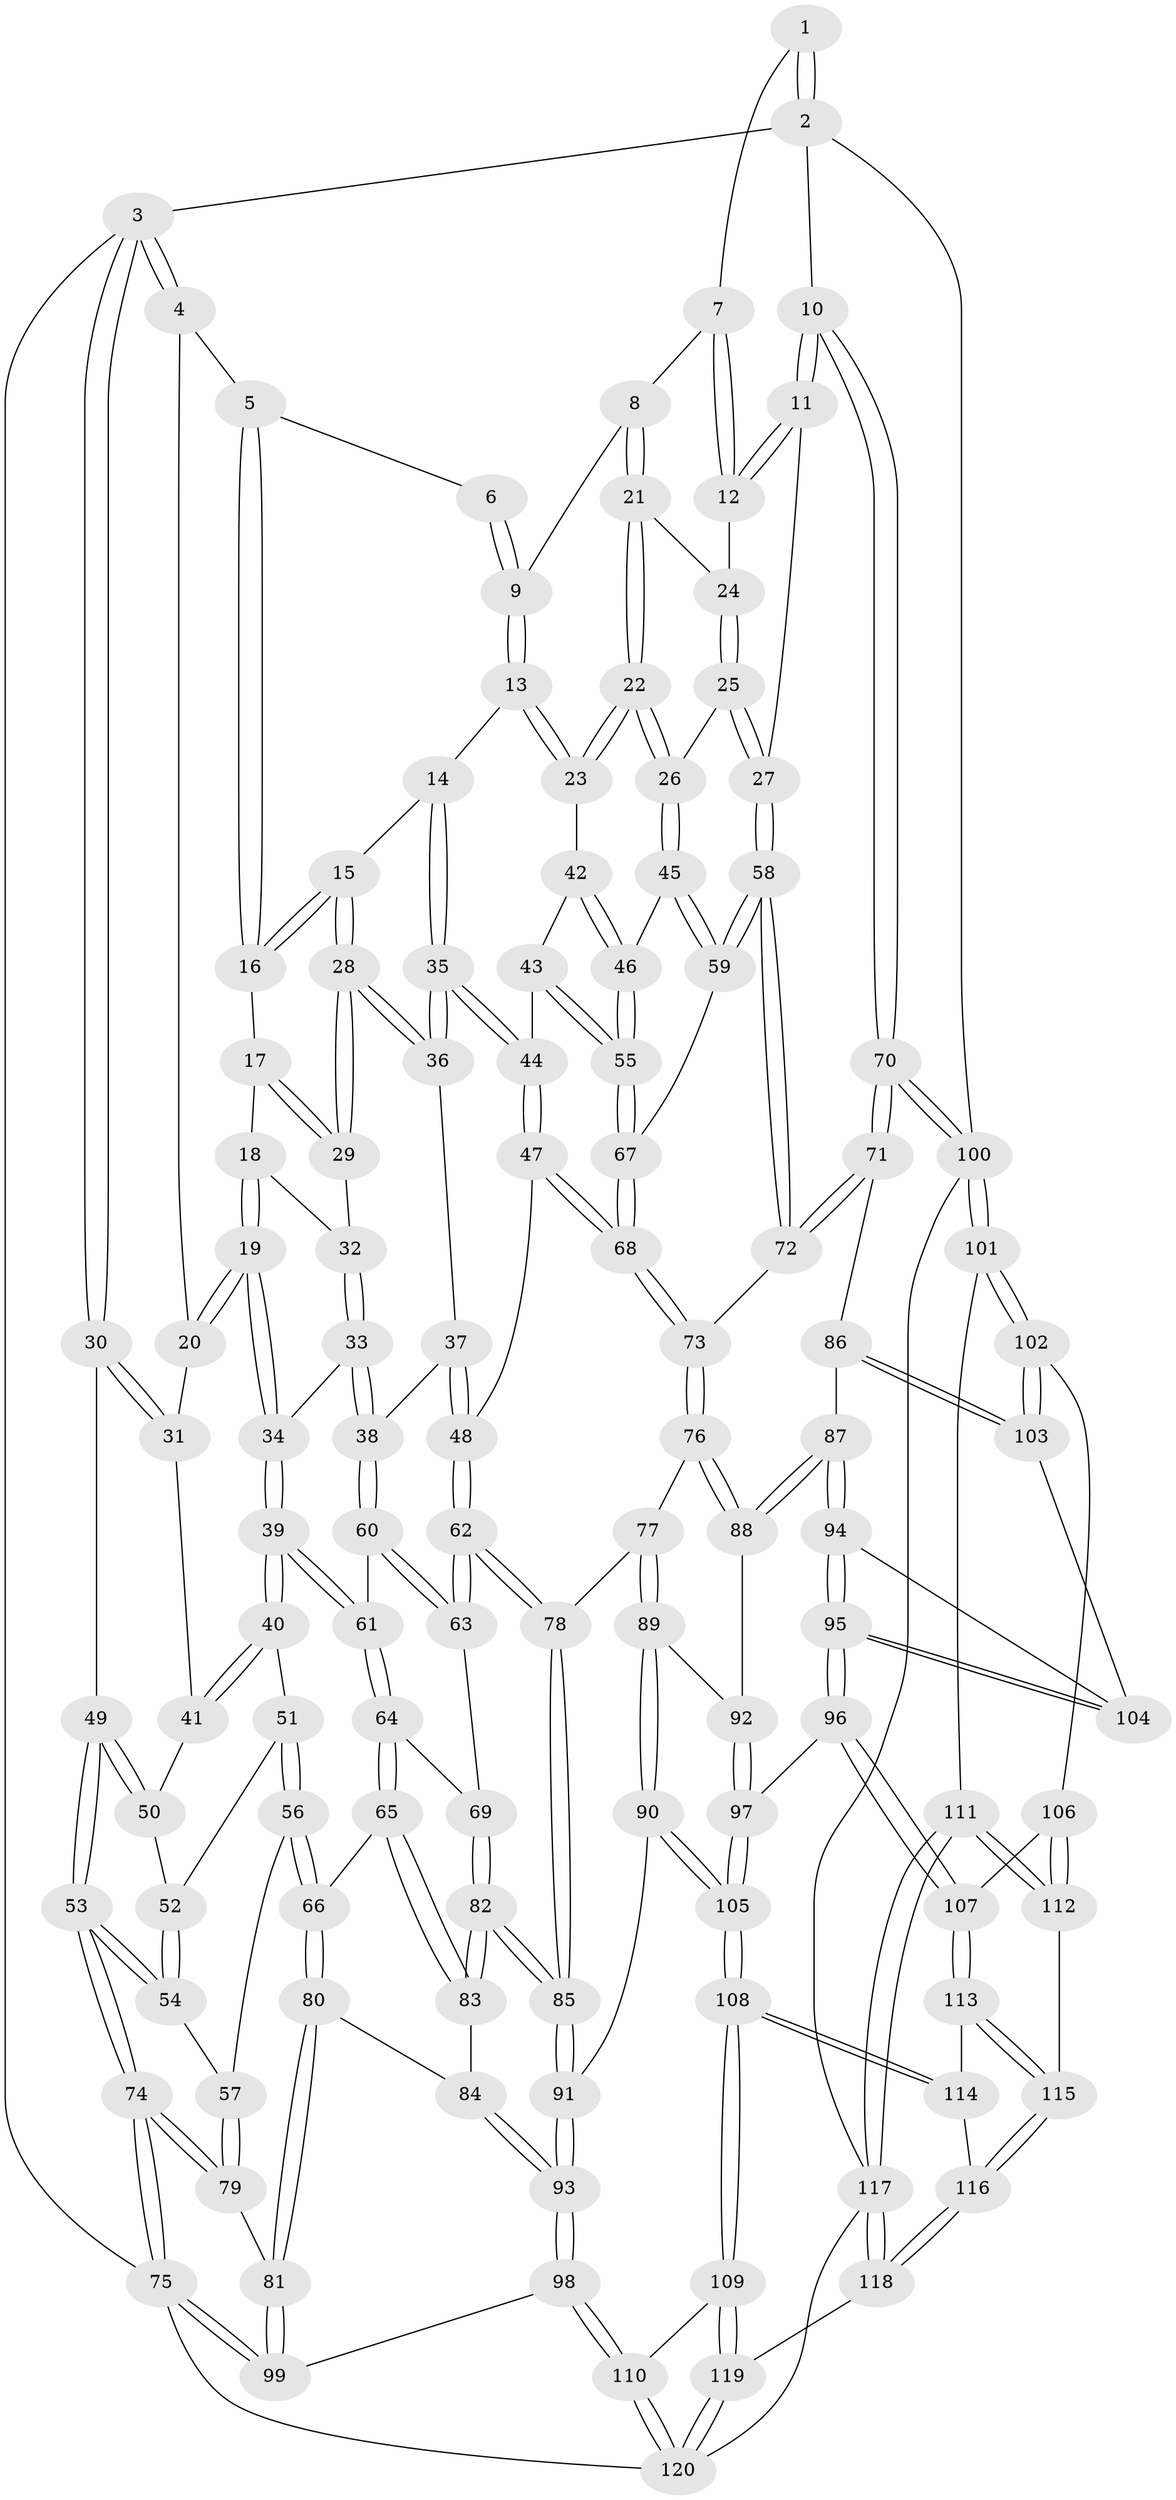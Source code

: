 // coarse degree distribution, {3: 0.1388888888888889, 5: 0.4305555555555556, 6: 0.09722222222222222, 2: 0.013888888888888888, 4: 0.2638888888888889, 7: 0.041666666666666664, 10: 0.013888888888888888}
// Generated by graph-tools (version 1.1) at 2025/04/03/04/25 22:04:36]
// undirected, 120 vertices, 296 edges
graph export_dot {
graph [start="1"]
  node [color=gray90,style=filled];
  1 [pos="+0.9770380505854396+0"];
  2 [pos="+1+0"];
  3 [pos="+0+0"];
  4 [pos="+0.2951452825529968+0"];
  5 [pos="+0.48099402333940694+0"];
  6 [pos="+0.6470967187684298+0"];
  7 [pos="+0.8991806438916261+0"];
  8 [pos="+0.7678644995604978+0.06434035870710914"];
  9 [pos="+0.7417046356003745+0.055399768831941074"];
  10 [pos="+1+0.2562005688389533"];
  11 [pos="+0.9955102436772933+0.22378450564722702"];
  12 [pos="+0.8892176197551007+0.06672070154166722"];
  13 [pos="+0.6703109029362786+0.12818462924903118"];
  14 [pos="+0.6157221503710177+0.10701652217435395"];
  15 [pos="+0.5691692851854789+0.061053692473016716"];
  16 [pos="+0.5080807725015156+0"];
  17 [pos="+0.43558812558949783+0.11796404434027168"];
  18 [pos="+0.39389214297299896+0.14329096642726288"];
  19 [pos="+0.3366866529148091+0.16089339949892137"];
  20 [pos="+0.2436500197319894+0"];
  21 [pos="+0.7864940968825347+0.079746939219192"];
  22 [pos="+0.7646911489838845+0.20893009780514796"];
  23 [pos="+0.6718911784095922+0.13088611358593652"];
  24 [pos="+0.8293675867673265+0.08615648539080067"];
  25 [pos="+0.8187513327025108+0.21337133678758954"];
  26 [pos="+0.7651036094010126+0.20955265543967605"];
  27 [pos="+0.9150210255406678+0.24445868792768125"];
  28 [pos="+0.5007356636940798+0.17389851326877392"];
  29 [pos="+0.473965784534706+0.16258973955937323"];
  30 [pos="+0+0.04080090872764931"];
  31 [pos="+0.1776829304813828+0.08174353066584356"];
  32 [pos="+0.4398139722632774+0.17836139354260064"];
  33 [pos="+0.41129189750962836+0.2428463560182311"];
  34 [pos="+0.3368075454138206+0.17453190581913253"];
  35 [pos="+0.5654808419879499+0.24180918749509583"];
  36 [pos="+0.5036621568801507+0.18855471193691803"];
  37 [pos="+0.48413108136575045+0.20582575208052106"];
  38 [pos="+0.4141935868652652+0.2471765048949788"];
  39 [pos="+0.27028192735735174+0.25765257205801384"];
  40 [pos="+0.2532894750369088+0.24932882132300466"];
  41 [pos="+0.15419838924673426+0.14701967826541962"];
  42 [pos="+0.644843356937878+0.21034466079264236"];
  43 [pos="+0.6117163275222476+0.2461018846087217"];
  44 [pos="+0.5672310713905249+0.24671689263196864"];
  45 [pos="+0.7315961763922313+0.25748558629590607"];
  46 [pos="+0.7272465336341699+0.2598433932818255"];
  47 [pos="+0.5374379527282018+0.31583261984305266"];
  48 [pos="+0.4949599458745102+0.3391162095956596"];
  49 [pos="+0+0.05258445494725353"];
  50 [pos="+0.12545648611815555+0.1744622273981935"];
  51 [pos="+0.17832840933046168+0.27094378267155905"];
  52 [pos="+0.12415614111519305+0.17824371227800676"];
  53 [pos="+0+0.21971968164554287"];
  54 [pos="+0.07498416332892394+0.25963021904924444"];
  55 [pos="+0.6852255048970911+0.2924697442606357"];
  56 [pos="+0.12987630952724133+0.3584986267836539"];
  57 [pos="+0.10967125478426229+0.35204006086064377"];
  58 [pos="+0.8201946656821077+0.38362206477096983"];
  59 [pos="+0.7836722110545589+0.3468080352668192"];
  60 [pos="+0.41455831772768603+0.24989281849101394"];
  61 [pos="+0.2763656906878183+0.2886238503862138"];
  62 [pos="+0.44871603023004364+0.3688670323603148"];
  63 [pos="+0.445595542955653+0.36738463495215223"];
  64 [pos="+0.28269377992047534+0.3596347704280651"];
  65 [pos="+0.2510157930763041+0.3829255890161596"];
  66 [pos="+0.13708113098181748+0.36323811703334186"];
  67 [pos="+0.6716438113970576+0.3378188568821853"];
  68 [pos="+0.6546869447146627+0.3699347913080782"];
  69 [pos="+0.3717306536271762+0.3735998112843877"];
  70 [pos="+1+0.35273888519058305"];
  71 [pos="+0.835045165637529+0.4792536739982524"];
  72 [pos="+0.8157453149671219+0.41895646353815225"];
  73 [pos="+0.6576704196953738+0.3824901853884461"];
  74 [pos="+0+0.43540052457892636"];
  75 [pos="+0+0.7231692724639299"];
  76 [pos="+0.6242658709540174+0.47918416410408365"];
  77 [pos="+0.4921941423196558+0.4489464939621166"];
  78 [pos="+0.4707431357856734+0.4254375340602562"];
  79 [pos="+0.0097552178715252+0.4067311107677794"];
  80 [pos="+0.12690211683123312+0.5232490739027428"];
  81 [pos="+0.1204154500473329+0.526539628595804"];
  82 [pos="+0.31945259779562735+0.5751111027132199"];
  83 [pos="+0.24542926941279133+0.48838073614170546"];
  84 [pos="+0.1414006185148437+0.523471258818593"];
  85 [pos="+0.32301029415747134+0.5816704122806654"];
  86 [pos="+0.8318148561466474+0.49047590100175065"];
  87 [pos="+0.6786155770164766+0.5294498372839541"];
  88 [pos="+0.6330089683016588+0.49468513188919966"];
  89 [pos="+0.48196163535118564+0.5960077235197848"];
  90 [pos="+0.4507949532465626+0.6572363715176475"];
  91 [pos="+0.3305835702272472+0.6313898963518394"];
  92 [pos="+0.5741198918102637+0.5611407171647024"];
  93 [pos="+0.271908629199624+0.6807773002582059"];
  94 [pos="+0.678019234015282+0.562944477864818"];
  95 [pos="+0.6596281524694592+0.6825950550148244"];
  96 [pos="+0.6479816682904077+0.705300418851088"];
  97 [pos="+0.6224466918636072+0.7035104371852626"];
  98 [pos="+0.1577559767699249+0.8209879210764833"];
  99 [pos="+0+0.7371426549325844"];
  100 [pos="+1+0.7589374308441497"];
  101 [pos="+1+0.7584056673511181"];
  102 [pos="+0.9199098584404004+0.6563266889710436"];
  103 [pos="+0.877933863657582+0.6082045815731382"];
  104 [pos="+0.7954506714463687+0.6252159997931119"];
  105 [pos="+0.5001404023947378+0.7138344012613299"];
  106 [pos="+0.8213573362105631+0.7346667202775894"];
  107 [pos="+0.6642861798839146+0.7265075765850976"];
  108 [pos="+0.46008501325761175+0.8820721003182472"];
  109 [pos="+0.4486732812274231+0.899859787770551"];
  110 [pos="+0.16995210186779872+0.840798978030547"];
  111 [pos="+0.9038253053499858+0.8976645445129598"];
  112 [pos="+0.8126757692119109+0.8410717299889983"];
  113 [pos="+0.6726842997185648+0.7851158191183538"];
  114 [pos="+0.5496732222993197+0.8684990082830797"];
  115 [pos="+0.7093619168575138+0.8712484039655096"];
  116 [pos="+0.6999407440728512+0.9024970762625529"];
  117 [pos="+0.7362423759894761+1"];
  118 [pos="+0.6972917147905026+1"];
  119 [pos="+0.5241437749872916+1"];
  120 [pos="+0.16771793250977513+1"];
  1 -- 2;
  1 -- 2;
  1 -- 7;
  2 -- 3;
  2 -- 10;
  2 -- 100;
  3 -- 4;
  3 -- 4;
  3 -- 30;
  3 -- 30;
  3 -- 75;
  4 -- 5;
  4 -- 20;
  5 -- 6;
  5 -- 16;
  5 -- 16;
  6 -- 9;
  6 -- 9;
  7 -- 8;
  7 -- 12;
  7 -- 12;
  8 -- 9;
  8 -- 21;
  8 -- 21;
  9 -- 13;
  9 -- 13;
  10 -- 11;
  10 -- 11;
  10 -- 70;
  10 -- 70;
  11 -- 12;
  11 -- 12;
  11 -- 27;
  12 -- 24;
  13 -- 14;
  13 -- 23;
  13 -- 23;
  14 -- 15;
  14 -- 35;
  14 -- 35;
  15 -- 16;
  15 -- 16;
  15 -- 28;
  15 -- 28;
  16 -- 17;
  17 -- 18;
  17 -- 29;
  17 -- 29;
  18 -- 19;
  18 -- 19;
  18 -- 32;
  19 -- 20;
  19 -- 20;
  19 -- 34;
  19 -- 34;
  20 -- 31;
  21 -- 22;
  21 -- 22;
  21 -- 24;
  22 -- 23;
  22 -- 23;
  22 -- 26;
  22 -- 26;
  23 -- 42;
  24 -- 25;
  24 -- 25;
  25 -- 26;
  25 -- 27;
  25 -- 27;
  26 -- 45;
  26 -- 45;
  27 -- 58;
  27 -- 58;
  28 -- 29;
  28 -- 29;
  28 -- 36;
  28 -- 36;
  29 -- 32;
  30 -- 31;
  30 -- 31;
  30 -- 49;
  31 -- 41;
  32 -- 33;
  32 -- 33;
  33 -- 34;
  33 -- 38;
  33 -- 38;
  34 -- 39;
  34 -- 39;
  35 -- 36;
  35 -- 36;
  35 -- 44;
  35 -- 44;
  36 -- 37;
  37 -- 38;
  37 -- 48;
  37 -- 48;
  38 -- 60;
  38 -- 60;
  39 -- 40;
  39 -- 40;
  39 -- 61;
  39 -- 61;
  40 -- 41;
  40 -- 41;
  40 -- 51;
  41 -- 50;
  42 -- 43;
  42 -- 46;
  42 -- 46;
  43 -- 44;
  43 -- 55;
  43 -- 55;
  44 -- 47;
  44 -- 47;
  45 -- 46;
  45 -- 59;
  45 -- 59;
  46 -- 55;
  46 -- 55;
  47 -- 48;
  47 -- 68;
  47 -- 68;
  48 -- 62;
  48 -- 62;
  49 -- 50;
  49 -- 50;
  49 -- 53;
  49 -- 53;
  50 -- 52;
  51 -- 52;
  51 -- 56;
  51 -- 56;
  52 -- 54;
  52 -- 54;
  53 -- 54;
  53 -- 54;
  53 -- 74;
  53 -- 74;
  54 -- 57;
  55 -- 67;
  55 -- 67;
  56 -- 57;
  56 -- 66;
  56 -- 66;
  57 -- 79;
  57 -- 79;
  58 -- 59;
  58 -- 59;
  58 -- 72;
  58 -- 72;
  59 -- 67;
  60 -- 61;
  60 -- 63;
  60 -- 63;
  61 -- 64;
  61 -- 64;
  62 -- 63;
  62 -- 63;
  62 -- 78;
  62 -- 78;
  63 -- 69;
  64 -- 65;
  64 -- 65;
  64 -- 69;
  65 -- 66;
  65 -- 83;
  65 -- 83;
  66 -- 80;
  66 -- 80;
  67 -- 68;
  67 -- 68;
  68 -- 73;
  68 -- 73;
  69 -- 82;
  69 -- 82;
  70 -- 71;
  70 -- 71;
  70 -- 100;
  70 -- 100;
  71 -- 72;
  71 -- 72;
  71 -- 86;
  72 -- 73;
  73 -- 76;
  73 -- 76;
  74 -- 75;
  74 -- 75;
  74 -- 79;
  74 -- 79;
  75 -- 99;
  75 -- 99;
  75 -- 120;
  76 -- 77;
  76 -- 88;
  76 -- 88;
  77 -- 78;
  77 -- 89;
  77 -- 89;
  78 -- 85;
  78 -- 85;
  79 -- 81;
  80 -- 81;
  80 -- 81;
  80 -- 84;
  81 -- 99;
  81 -- 99;
  82 -- 83;
  82 -- 83;
  82 -- 85;
  82 -- 85;
  83 -- 84;
  84 -- 93;
  84 -- 93;
  85 -- 91;
  85 -- 91;
  86 -- 87;
  86 -- 103;
  86 -- 103;
  87 -- 88;
  87 -- 88;
  87 -- 94;
  87 -- 94;
  88 -- 92;
  89 -- 90;
  89 -- 90;
  89 -- 92;
  90 -- 91;
  90 -- 105;
  90 -- 105;
  91 -- 93;
  91 -- 93;
  92 -- 97;
  92 -- 97;
  93 -- 98;
  93 -- 98;
  94 -- 95;
  94 -- 95;
  94 -- 104;
  95 -- 96;
  95 -- 96;
  95 -- 104;
  95 -- 104;
  96 -- 97;
  96 -- 107;
  96 -- 107;
  97 -- 105;
  97 -- 105;
  98 -- 99;
  98 -- 110;
  98 -- 110;
  100 -- 101;
  100 -- 101;
  100 -- 117;
  101 -- 102;
  101 -- 102;
  101 -- 111;
  102 -- 103;
  102 -- 103;
  102 -- 106;
  103 -- 104;
  105 -- 108;
  105 -- 108;
  106 -- 107;
  106 -- 112;
  106 -- 112;
  107 -- 113;
  107 -- 113;
  108 -- 109;
  108 -- 109;
  108 -- 114;
  108 -- 114;
  109 -- 110;
  109 -- 119;
  109 -- 119;
  110 -- 120;
  110 -- 120;
  111 -- 112;
  111 -- 112;
  111 -- 117;
  111 -- 117;
  112 -- 115;
  113 -- 114;
  113 -- 115;
  113 -- 115;
  114 -- 116;
  115 -- 116;
  115 -- 116;
  116 -- 118;
  116 -- 118;
  117 -- 118;
  117 -- 118;
  117 -- 120;
  118 -- 119;
  119 -- 120;
  119 -- 120;
}
